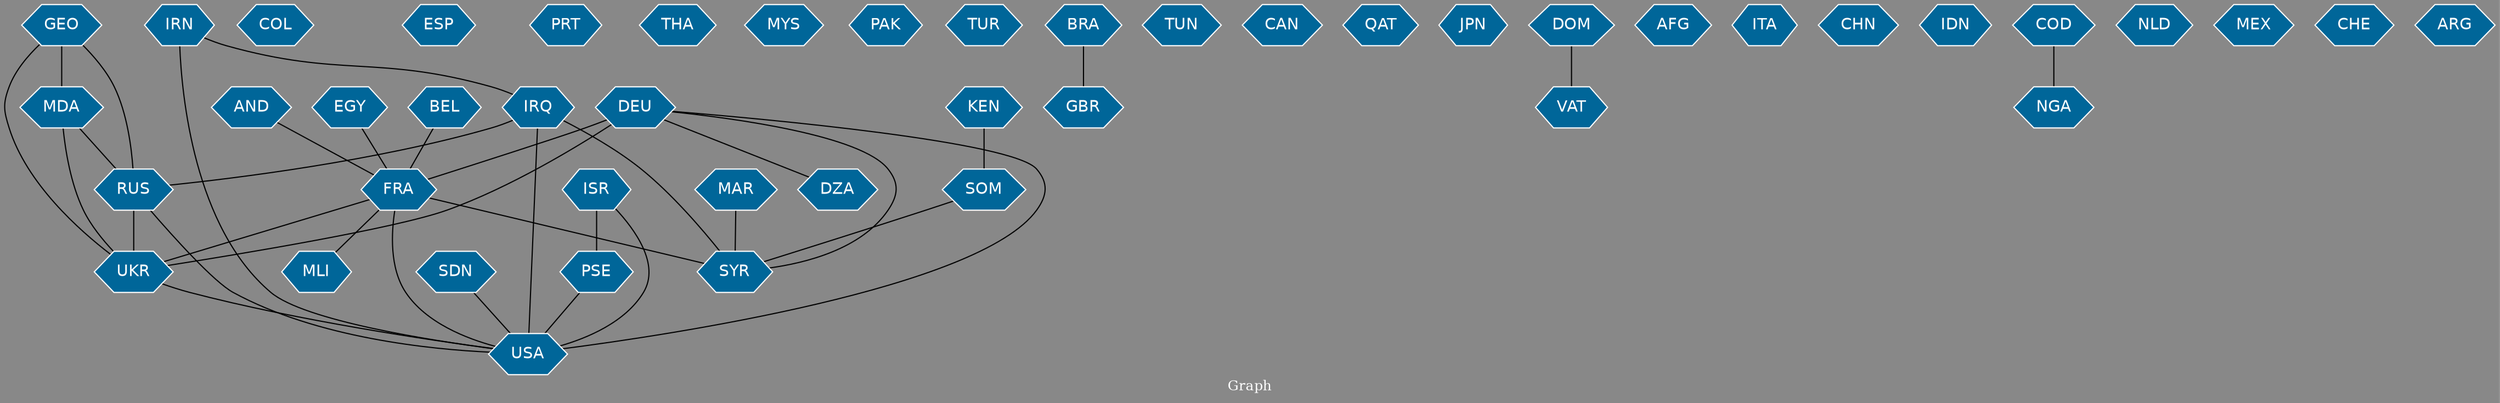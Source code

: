 // Countries together in item graph
graph {
	graph [bgcolor="#888888" fontcolor=white fontsize=12 label="Graph" outputorder=edgesfirst overlap=prism]
	node [color=white fillcolor="#006699" fontcolor=white fontname=Helvetica shape=hexagon style=filled]
	edge [arrowhead=open color=black fontcolor=white fontname=Courier fontsize=12]
		ISR [label=ISR]
		PSE [label=PSE]
		FRA [label=FRA]
		USA [label=USA]
		COL [label=COL]
		ESP [label=ESP]
		IRQ [label=IRQ]
		PRT [label=PRT]
		AND [label=AND]
		UKR [label=UKR]
		DEU [label=DEU]
		SYR [label=SYR]
		MAR [label=MAR]
		THA [label=THA]
		MYS [label=MYS]
		PAK [label=PAK]
		IRN [label=IRN]
		SDN [label=SDN]
		EGY [label=EGY]
		TUR [label=TUR]
		DZA [label=DZA]
		BRA [label=BRA]
		TUN [label=TUN]
		GBR [label=GBR]
		CAN [label=CAN]
		QAT [label=QAT]
		RUS [label=RUS]
		JPN [label=JPN]
		MLI [label=MLI]
		VAT [label=VAT]
		DOM [label=DOM]
		KEN [label=KEN]
		SOM [label=SOM]
		AFG [label=AFG]
		ITA [label=ITA]
		CHN [label=CHN]
		BEL [label=BEL]
		IDN [label=IDN]
		MDA [label=MDA]
		GEO [label=GEO]
		NGA [label=NGA]
		NLD [label=NLD]
		MEX [label=MEX]
		CHE [label=CHE]
		COD [label=COD]
		ARG [label=ARG]
			FRA -- USA [weight=2]
			DEU -- FRA [weight=3]
			DEU -- UKR [weight=2]
			ISR -- PSE [weight=9]
			IRN -- IRQ [weight=2]
			IRQ -- USA [weight=9]
			AND -- FRA [weight=1]
			GEO -- MDA [weight=1]
			BRA -- GBR [weight=2]
			DOM -- VAT [weight=1]
			COD -- NGA [weight=1]
			MDA -- RUS [weight=1]
			IRQ -- RUS [weight=1]
			FRA -- SYR [weight=3]
			RUS -- USA [weight=1]
			DEU -- USA [weight=1]
			RUS -- UKR [weight=12]
			PSE -- USA [weight=1]
			BEL -- FRA [weight=1]
			IRQ -- SYR [weight=2]
			IRN -- USA [weight=2]
			GEO -- UKR [weight=1]
			MAR -- SYR [weight=2]
			ISR -- USA [weight=1]
			MDA -- UKR [weight=1]
			UKR -- USA [weight=2]
			KEN -- SOM [weight=1]
			FRA -- MLI [weight=1]
			DEU -- SYR [weight=1]
			FRA -- UKR [weight=2]
			SOM -- SYR [weight=1]
			EGY -- FRA [weight=1]
			SDN -- USA [weight=2]
			GEO -- RUS [weight=1]
			DEU -- DZA [weight=1]
}